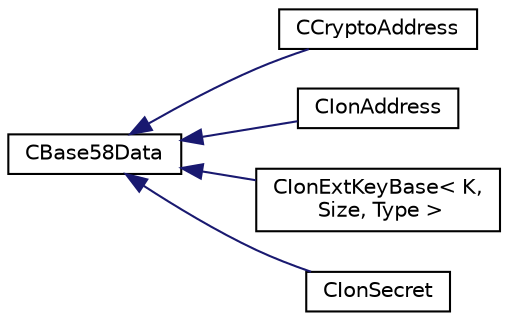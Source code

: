 digraph "Graphical Class Hierarchy"
{
  edge [fontname="Helvetica",fontsize="10",labelfontname="Helvetica",labelfontsize="10"];
  node [fontname="Helvetica",fontsize="10",shape=record];
  rankdir="LR";
  Node0 [label="CBase58Data",height=0.2,width=0.4,color="black", fillcolor="white", style="filled",URL="$d2/d08/class_c_base58_data.html",tooltip="Base class for all base58-encoded data. "];
  Node0 -> Node1 [dir="back",color="midnightblue",fontsize="10",style="solid",fontname="Helvetica"];
  Node1 [label="CCryptoAddress",height=0.2,width=0.4,color="black", fillcolor="white", style="filled",URL="$d4/d11/class_c_crypto_address.html",tooltip="base58-encoded Ion addresses. "];
  Node0 -> Node2 [dir="back",color="midnightblue",fontsize="10",style="solid",fontname="Helvetica"];
  Node2 [label="CIonAddress",height=0.2,width=0.4,color="black", fillcolor="white", style="filled",URL="$d1/de4/class_c_ion_address.html",tooltip="base58-encoded Ion addresses. "];
  Node0 -> Node3 [dir="back",color="midnightblue",fontsize="10",style="solid",fontname="Helvetica"];
  Node3 [label="CIonExtKeyBase\< K,\l Size, Type \>",height=0.2,width=0.4,color="black", fillcolor="white", style="filled",URL="$dc/d0e/class_c_ion_ext_key_base.html"];
  Node0 -> Node4 [dir="back",color="midnightblue",fontsize="10",style="solid",fontname="Helvetica"];
  Node4 [label="CIonSecret",height=0.2,width=0.4,color="black", fillcolor="white", style="filled",URL="$d3/d88/class_c_ion_secret.html",tooltip="A base58-encoded secret key. "];
}
